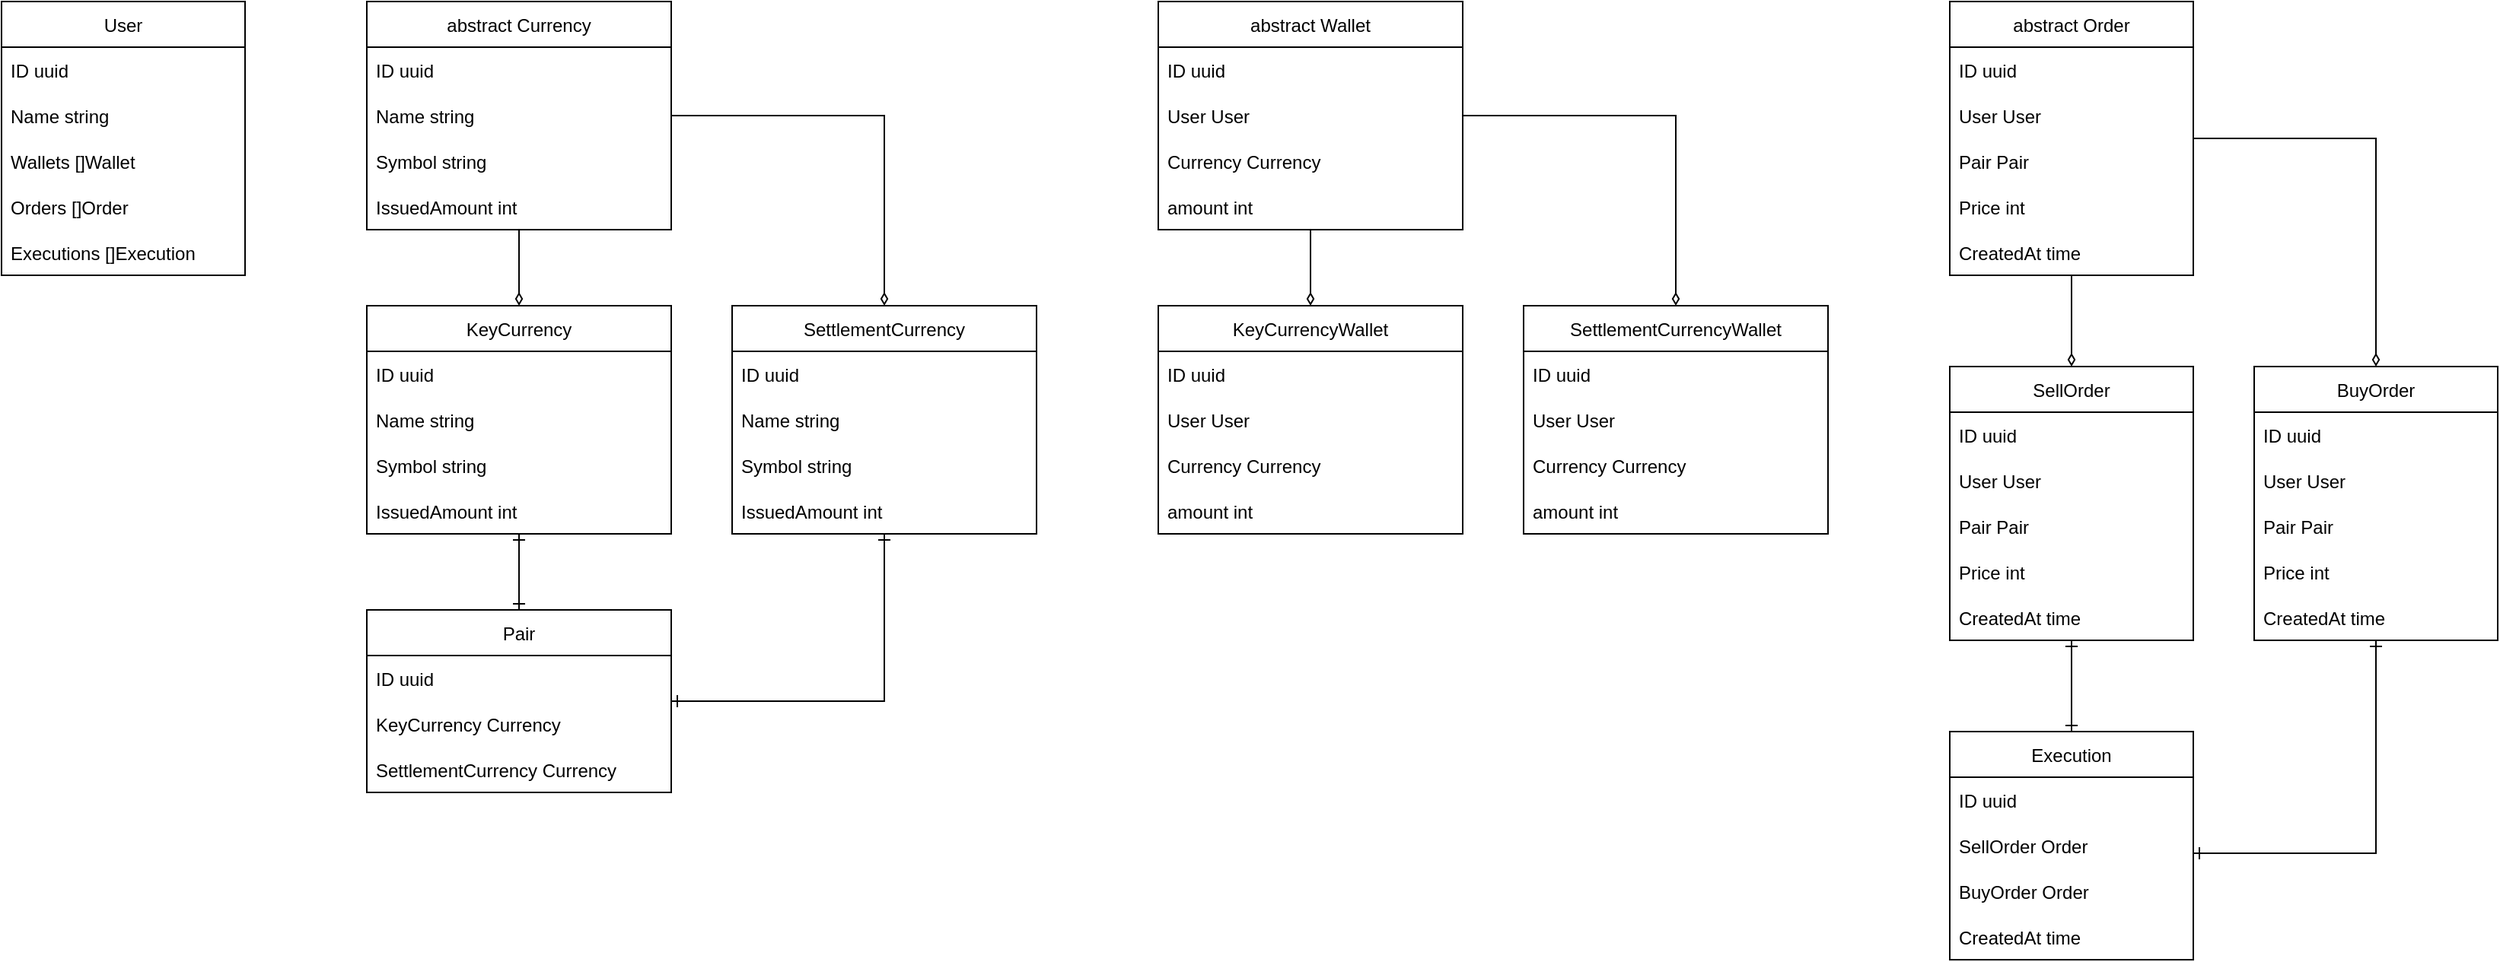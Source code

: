 <mxfile version="19.0.0" type="github">
  <diagram id="ov5CIPRQBfehhfYAwGkh" name="Page-1">
    <mxGraphModel dx="1773" dy="1787" grid="1" gridSize="10" guides="1" tooltips="1" connect="1" arrows="1" fold="1" page="1" pageScale="1" pageWidth="827" pageHeight="1169" math="0" shadow="0">
      <root>
        <mxCell id="0" />
        <mxCell id="1" parent="0" />
        <mxCell id="OzYrmnNyAnNLEYynfJqm-64" style="edgeStyle=orthogonalEdgeStyle;rounded=0;orthogonalLoop=1;jettySize=auto;html=1;entryX=0.5;entryY=0;entryDx=0;entryDy=0;endArrow=diamondThin;endFill=0;" parent="1" source="OzYrmnNyAnNLEYynfJqm-2" target="OzYrmnNyAnNLEYynfJqm-54" edge="1">
          <mxGeometry relative="1" as="geometry" />
        </mxCell>
        <mxCell id="OzYrmnNyAnNLEYynfJqm-65" style="edgeStyle=orthogonalEdgeStyle;rounded=0;orthogonalLoop=1;jettySize=auto;html=1;entryX=0.5;entryY=0;entryDx=0;entryDy=0;endArrow=diamondThin;endFill=0;" parent="1" source="OzYrmnNyAnNLEYynfJqm-2" target="OzYrmnNyAnNLEYynfJqm-59" edge="1">
          <mxGeometry relative="1" as="geometry" />
        </mxCell>
        <mxCell id="OzYrmnNyAnNLEYynfJqm-2" value="abstract Wallet" style="swimlane;fontStyle=0;childLayout=stackLayout;horizontal=1;startSize=30;horizontalStack=0;resizeParent=1;resizeParentMax=0;resizeLast=0;collapsible=1;marginBottom=0;" parent="1" vertex="1">
          <mxGeometry x="520" y="-160" width="200" height="150" as="geometry" />
        </mxCell>
        <mxCell id="OzYrmnNyAnNLEYynfJqm-3" value="ID uuid" style="text;strokeColor=none;fillColor=none;align=left;verticalAlign=middle;spacingLeft=4;spacingRight=4;overflow=hidden;points=[[0,0.5],[1,0.5]];portConstraint=eastwest;rotatable=0;" parent="OzYrmnNyAnNLEYynfJqm-2" vertex="1">
          <mxGeometry y="30" width="200" height="30" as="geometry" />
        </mxCell>
        <mxCell id="OzYrmnNyAnNLEYynfJqm-20" value="User User" style="text;strokeColor=none;fillColor=none;align=left;verticalAlign=middle;spacingLeft=4;spacingRight=4;overflow=hidden;points=[[0,0.5],[1,0.5]];portConstraint=eastwest;rotatable=0;" parent="OzYrmnNyAnNLEYynfJqm-2" vertex="1">
          <mxGeometry y="60" width="200" height="30" as="geometry" />
        </mxCell>
        <mxCell id="OzYrmnNyAnNLEYynfJqm-22" value="Currency Currency" style="text;strokeColor=none;fillColor=none;align=left;verticalAlign=middle;spacingLeft=4;spacingRight=4;overflow=hidden;points=[[0,0.5],[1,0.5]];portConstraint=eastwest;rotatable=0;" parent="OzYrmnNyAnNLEYynfJqm-2" vertex="1">
          <mxGeometry y="90" width="200" height="30" as="geometry" />
        </mxCell>
        <mxCell id="OzYrmnNyAnNLEYynfJqm-42" value="amount int" style="text;strokeColor=none;fillColor=none;align=left;verticalAlign=middle;spacingLeft=4;spacingRight=4;overflow=hidden;points=[[0,0.5],[1,0.5]];portConstraint=eastwest;rotatable=0;" parent="OzYrmnNyAnNLEYynfJqm-2" vertex="1">
          <mxGeometry y="120" width="200" height="30" as="geometry" />
        </mxCell>
        <mxCell id="OzYrmnNyAnNLEYynfJqm-8" value="User" style="swimlane;fontStyle=0;childLayout=stackLayout;horizontal=1;startSize=30;horizontalStack=0;resizeParent=1;resizeParentMax=0;resizeLast=0;collapsible=1;marginBottom=0;" parent="1" vertex="1">
          <mxGeometry x="-240" y="-160" width="160" height="180" as="geometry" />
        </mxCell>
        <mxCell id="OzYrmnNyAnNLEYynfJqm-9" value="ID uuid" style="text;strokeColor=none;fillColor=none;align=left;verticalAlign=middle;spacingLeft=4;spacingRight=4;overflow=hidden;points=[[0,0.5],[1,0.5]];portConstraint=eastwest;rotatable=0;" parent="OzYrmnNyAnNLEYynfJqm-8" vertex="1">
          <mxGeometry y="30" width="160" height="30" as="geometry" />
        </mxCell>
        <mxCell id="OzYrmnNyAnNLEYynfJqm-19" value="Name string" style="text;strokeColor=none;fillColor=none;align=left;verticalAlign=middle;spacingLeft=4;spacingRight=4;overflow=hidden;points=[[0,0.5],[1,0.5]];portConstraint=eastwest;rotatable=0;" parent="OzYrmnNyAnNLEYynfJqm-8" vertex="1">
          <mxGeometry y="60" width="160" height="30" as="geometry" />
        </mxCell>
        <mxCell id="APr2OM0rVR9lsQ95xDab-2" value="Wallets []Wallet" style="text;strokeColor=none;fillColor=none;align=left;verticalAlign=middle;spacingLeft=4;spacingRight=4;overflow=hidden;points=[[0,0.5],[1,0.5]];portConstraint=eastwest;rotatable=0;" parent="OzYrmnNyAnNLEYynfJqm-8" vertex="1">
          <mxGeometry y="90" width="160" height="30" as="geometry" />
        </mxCell>
        <mxCell id="APr2OM0rVR9lsQ95xDab-3" value="Orders []Order" style="text;strokeColor=none;fillColor=none;align=left;verticalAlign=middle;spacingLeft=4;spacingRight=4;overflow=hidden;points=[[0,0.5],[1,0.5]];portConstraint=eastwest;rotatable=0;" parent="OzYrmnNyAnNLEYynfJqm-8" vertex="1">
          <mxGeometry y="120" width="160" height="30" as="geometry" />
        </mxCell>
        <mxCell id="APr2OM0rVR9lsQ95xDab-4" value="Executions []Execution" style="text;strokeColor=none;fillColor=none;align=left;verticalAlign=middle;spacingLeft=4;spacingRight=4;overflow=hidden;points=[[0,0.5],[1,0.5]];portConstraint=eastwest;rotatable=0;" parent="OzYrmnNyAnNLEYynfJqm-8" vertex="1">
          <mxGeometry y="150" width="160" height="30" as="geometry" />
        </mxCell>
        <mxCell id="OzYrmnNyAnNLEYynfJqm-14" value="Pair" style="swimlane;fontStyle=0;childLayout=stackLayout;horizontal=1;startSize=30;horizontalStack=0;resizeParent=1;resizeParentMax=0;resizeLast=0;collapsible=1;marginBottom=0;" parent="1" vertex="1">
          <mxGeometry y="240" width="200" height="120" as="geometry" />
        </mxCell>
        <mxCell id="OzYrmnNyAnNLEYynfJqm-15" value="ID uuid" style="text;strokeColor=none;fillColor=none;align=left;verticalAlign=middle;spacingLeft=4;spacingRight=4;overflow=hidden;points=[[0,0.5],[1,0.5]];portConstraint=eastwest;rotatable=0;" parent="OzYrmnNyAnNLEYynfJqm-14" vertex="1">
          <mxGeometry y="30" width="200" height="30" as="geometry" />
        </mxCell>
        <mxCell id="OzYrmnNyAnNLEYynfJqm-18" value="KeyCurrency Currency" style="text;strokeColor=none;fillColor=none;align=left;verticalAlign=middle;spacingLeft=4;spacingRight=4;overflow=hidden;points=[[0,0.5],[1,0.5]];portConstraint=eastwest;rotatable=0;" parent="OzYrmnNyAnNLEYynfJqm-14" vertex="1">
          <mxGeometry y="60" width="200" height="30" as="geometry" />
        </mxCell>
        <mxCell id="OzYrmnNyAnNLEYynfJqm-36" value="SettlementCurrency Currency" style="text;strokeColor=none;fillColor=none;align=left;verticalAlign=middle;spacingLeft=4;spacingRight=4;overflow=hidden;points=[[0,0.5],[1,0.5]];portConstraint=eastwest;rotatable=0;" parent="OzYrmnNyAnNLEYynfJqm-14" vertex="1">
          <mxGeometry y="90" width="200" height="30" as="geometry" />
        </mxCell>
        <mxCell id="OzYrmnNyAnNLEYynfJqm-24" value="Execution" style="swimlane;fontStyle=0;childLayout=stackLayout;horizontal=1;startSize=30;horizontalStack=0;resizeParent=1;resizeParentMax=0;resizeLast=0;collapsible=1;marginBottom=0;" parent="1" vertex="1">
          <mxGeometry x="1040" y="320" width="160" height="150" as="geometry" />
        </mxCell>
        <mxCell id="OzYrmnNyAnNLEYynfJqm-25" value="ID uuid" style="text;strokeColor=none;fillColor=none;align=left;verticalAlign=middle;spacingLeft=4;spacingRight=4;overflow=hidden;points=[[0,0.5],[1,0.5]];portConstraint=eastwest;rotatable=0;" parent="OzYrmnNyAnNLEYynfJqm-24" vertex="1">
          <mxGeometry y="30" width="160" height="30" as="geometry" />
        </mxCell>
        <mxCell id="OzYrmnNyAnNLEYynfJqm-27" value="SellOrder Order" style="text;strokeColor=none;fillColor=none;align=left;verticalAlign=middle;spacingLeft=4;spacingRight=4;overflow=hidden;points=[[0,0.5],[1,0.5]];portConstraint=eastwest;rotatable=0;" parent="OzYrmnNyAnNLEYynfJqm-24" vertex="1">
          <mxGeometry y="60" width="160" height="30" as="geometry" />
        </mxCell>
        <mxCell id="OzYrmnNyAnNLEYynfJqm-38" value="BuyOrder Order" style="text;strokeColor=none;fillColor=none;align=left;verticalAlign=middle;spacingLeft=4;spacingRight=4;overflow=hidden;points=[[0,0.5],[1,0.5]];portConstraint=eastwest;rotatable=0;" parent="OzYrmnNyAnNLEYynfJqm-24" vertex="1">
          <mxGeometry y="90" width="160" height="30" as="geometry" />
        </mxCell>
        <mxCell id="OzYrmnNyAnNLEYynfJqm-41" value="CreatedAt time" style="text;strokeColor=none;fillColor=none;align=left;verticalAlign=middle;spacingLeft=4;spacingRight=4;overflow=hidden;points=[[0,0.5],[1,0.5]];portConstraint=eastwest;rotatable=0;" parent="OzYrmnNyAnNLEYynfJqm-24" vertex="1">
          <mxGeometry y="120" width="160" height="30" as="geometry" />
        </mxCell>
        <mxCell id="APr2OM0rVR9lsQ95xDab-5" style="edgeStyle=orthogonalEdgeStyle;rounded=0;orthogonalLoop=1;jettySize=auto;html=1;startArrow=ERone;startFill=0;endArrow=ERone;endFill=0;" parent="1" source="OzYrmnNyAnNLEYynfJqm-33" target="OzYrmnNyAnNLEYynfJqm-14" edge="1">
          <mxGeometry relative="1" as="geometry" />
        </mxCell>
        <mxCell id="OzYrmnNyAnNLEYynfJqm-33" value="KeyCurrency" style="swimlane;fontStyle=0;childLayout=stackLayout;horizontal=1;startSize=30;horizontalStack=0;resizeParent=1;resizeParentMax=0;resizeLast=0;collapsible=1;marginBottom=0;" parent="1" vertex="1">
          <mxGeometry y="40" width="200" height="150" as="geometry" />
        </mxCell>
        <mxCell id="OzYrmnNyAnNLEYynfJqm-34" value="ID uuid" style="text;strokeColor=none;fillColor=none;align=left;verticalAlign=middle;spacingLeft=4;spacingRight=4;overflow=hidden;points=[[0,0.5],[1,0.5]];portConstraint=eastwest;rotatable=0;" parent="OzYrmnNyAnNLEYynfJqm-33" vertex="1">
          <mxGeometry y="30" width="200" height="30" as="geometry" />
        </mxCell>
        <mxCell id="OzYrmnNyAnNLEYynfJqm-35" value="Name string" style="text;strokeColor=none;fillColor=none;align=left;verticalAlign=middle;spacingLeft=4;spacingRight=4;overflow=hidden;points=[[0,0.5],[1,0.5]];portConstraint=eastwest;rotatable=0;" parent="OzYrmnNyAnNLEYynfJqm-33" vertex="1">
          <mxGeometry y="60" width="200" height="30" as="geometry" />
        </mxCell>
        <mxCell id="KAZ7RD04Uoq7jPnoghUP-2" value="Symbol string" style="text;strokeColor=none;fillColor=none;align=left;verticalAlign=middle;spacingLeft=4;spacingRight=4;overflow=hidden;points=[[0,0.5],[1,0.5]];portConstraint=eastwest;rotatable=0;" vertex="1" parent="OzYrmnNyAnNLEYynfJqm-33">
          <mxGeometry y="90" width="200" height="30" as="geometry" />
        </mxCell>
        <mxCell id="APr2OM0rVR9lsQ95xDab-7" value="IssuedAmount int" style="text;strokeColor=none;fillColor=none;align=left;verticalAlign=middle;spacingLeft=4;spacingRight=4;overflow=hidden;points=[[0,0.5],[1,0.5]];portConstraint=eastwest;rotatable=0;" parent="OzYrmnNyAnNLEYynfJqm-33" vertex="1">
          <mxGeometry y="120" width="200" height="30" as="geometry" />
        </mxCell>
        <mxCell id="APr2OM0rVR9lsQ95xDab-11" style="edgeStyle=orthogonalEdgeStyle;rounded=0;orthogonalLoop=1;jettySize=auto;html=1;startArrow=ERone;startFill=0;endArrow=ERone;endFill=0;" parent="1" source="OzYrmnNyAnNLEYynfJqm-45" target="OzYrmnNyAnNLEYynfJqm-14" edge="1">
          <mxGeometry relative="1" as="geometry">
            <Array as="points">
              <mxPoint x="340" y="300" />
            </Array>
          </mxGeometry>
        </mxCell>
        <mxCell id="OzYrmnNyAnNLEYynfJqm-45" value="SettlementCurrency" style="swimlane;fontStyle=0;childLayout=stackLayout;horizontal=1;startSize=30;horizontalStack=0;resizeParent=1;resizeParentMax=0;resizeLast=0;collapsible=1;marginBottom=0;" parent="1" vertex="1">
          <mxGeometry x="240" y="40" width="200" height="150" as="geometry" />
        </mxCell>
        <mxCell id="OzYrmnNyAnNLEYynfJqm-46" value="ID uuid" style="text;strokeColor=none;fillColor=none;align=left;verticalAlign=middle;spacingLeft=4;spacingRight=4;overflow=hidden;points=[[0,0.5],[1,0.5]];portConstraint=eastwest;rotatable=0;" parent="OzYrmnNyAnNLEYynfJqm-45" vertex="1">
          <mxGeometry y="30" width="200" height="30" as="geometry" />
        </mxCell>
        <mxCell id="OzYrmnNyAnNLEYynfJqm-47" value="Name string" style="text;strokeColor=none;fillColor=none;align=left;verticalAlign=middle;spacingLeft=4;spacingRight=4;overflow=hidden;points=[[0,0.5],[1,0.5]];portConstraint=eastwest;rotatable=0;" parent="OzYrmnNyAnNLEYynfJqm-45" vertex="1">
          <mxGeometry y="60" width="200" height="30" as="geometry" />
        </mxCell>
        <mxCell id="KAZ7RD04Uoq7jPnoghUP-3" value="Symbol string" style="text;strokeColor=none;fillColor=none;align=left;verticalAlign=middle;spacingLeft=4;spacingRight=4;overflow=hidden;points=[[0,0.5],[1,0.5]];portConstraint=eastwest;rotatable=0;" vertex="1" parent="OzYrmnNyAnNLEYynfJqm-45">
          <mxGeometry y="90" width="200" height="30" as="geometry" />
        </mxCell>
        <mxCell id="APr2OM0rVR9lsQ95xDab-8" value="IssuedAmount int" style="text;strokeColor=none;fillColor=none;align=left;verticalAlign=middle;spacingLeft=4;spacingRight=4;overflow=hidden;points=[[0,0.5],[1,0.5]];portConstraint=eastwest;rotatable=0;" parent="OzYrmnNyAnNLEYynfJqm-45" vertex="1">
          <mxGeometry y="120" width="200" height="30" as="geometry" />
        </mxCell>
        <mxCell id="OzYrmnNyAnNLEYynfJqm-51" style="edgeStyle=orthogonalEdgeStyle;rounded=0;orthogonalLoop=1;jettySize=auto;html=1;entryX=0.5;entryY=0;entryDx=0;entryDy=0;endArrow=diamondThin;endFill=0;" parent="1" source="OzYrmnNyAnNLEYynfJqm-48" target="OzYrmnNyAnNLEYynfJqm-33" edge="1">
          <mxGeometry relative="1" as="geometry" />
        </mxCell>
        <mxCell id="OzYrmnNyAnNLEYynfJqm-52" style="edgeStyle=orthogonalEdgeStyle;rounded=0;orthogonalLoop=1;jettySize=auto;html=1;entryX=0.5;entryY=0;entryDx=0;entryDy=0;endArrow=diamondThin;endFill=0;" parent="1" source="OzYrmnNyAnNLEYynfJqm-48" target="OzYrmnNyAnNLEYynfJqm-45" edge="1">
          <mxGeometry relative="1" as="geometry" />
        </mxCell>
        <mxCell id="OzYrmnNyAnNLEYynfJqm-48" value="abstract Currency" style="swimlane;fontStyle=0;childLayout=stackLayout;horizontal=1;startSize=30;horizontalStack=0;resizeParent=1;resizeParentMax=0;resizeLast=0;collapsible=1;marginBottom=0;" parent="1" vertex="1">
          <mxGeometry y="-160" width="200" height="150" as="geometry" />
        </mxCell>
        <mxCell id="OzYrmnNyAnNLEYynfJqm-49" value="ID uuid" style="text;strokeColor=none;fillColor=none;align=left;verticalAlign=middle;spacingLeft=4;spacingRight=4;overflow=hidden;points=[[0,0.5],[1,0.5]];portConstraint=eastwest;rotatable=0;" parent="OzYrmnNyAnNLEYynfJqm-48" vertex="1">
          <mxGeometry y="30" width="200" height="30" as="geometry" />
        </mxCell>
        <mxCell id="OzYrmnNyAnNLEYynfJqm-50" value="Name string" style="text;strokeColor=none;fillColor=none;align=left;verticalAlign=middle;spacingLeft=4;spacingRight=4;overflow=hidden;points=[[0,0.5],[1,0.5]];portConstraint=eastwest;rotatable=0;" parent="OzYrmnNyAnNLEYynfJqm-48" vertex="1">
          <mxGeometry y="60" width="200" height="30" as="geometry" />
        </mxCell>
        <mxCell id="KAZ7RD04Uoq7jPnoghUP-1" value="Symbol string" style="text;strokeColor=none;fillColor=none;align=left;verticalAlign=middle;spacingLeft=4;spacingRight=4;overflow=hidden;points=[[0,0.5],[1,0.5]];portConstraint=eastwest;rotatable=0;" vertex="1" parent="OzYrmnNyAnNLEYynfJqm-48">
          <mxGeometry y="90" width="200" height="30" as="geometry" />
        </mxCell>
        <mxCell id="APr2OM0rVR9lsQ95xDab-1" value="IssuedAmount int" style="text;strokeColor=none;fillColor=none;align=left;verticalAlign=middle;spacingLeft=4;spacingRight=4;overflow=hidden;points=[[0,0.5],[1,0.5]];portConstraint=eastwest;rotatable=0;" parent="OzYrmnNyAnNLEYynfJqm-48" vertex="1">
          <mxGeometry y="120" width="200" height="30" as="geometry" />
        </mxCell>
        <mxCell id="OzYrmnNyAnNLEYynfJqm-54" value="KeyCurrencyWallet" style="swimlane;fontStyle=0;childLayout=stackLayout;horizontal=1;startSize=30;horizontalStack=0;resizeParent=1;resizeParentMax=0;resizeLast=0;collapsible=1;marginBottom=0;" parent="1" vertex="1">
          <mxGeometry x="520" y="40" width="200" height="150" as="geometry" />
        </mxCell>
        <mxCell id="OzYrmnNyAnNLEYynfJqm-55" value="ID uuid" style="text;strokeColor=none;fillColor=none;align=left;verticalAlign=middle;spacingLeft=4;spacingRight=4;overflow=hidden;points=[[0,0.5],[1,0.5]];portConstraint=eastwest;rotatable=0;" parent="OzYrmnNyAnNLEYynfJqm-54" vertex="1">
          <mxGeometry y="30" width="200" height="30" as="geometry" />
        </mxCell>
        <mxCell id="OzYrmnNyAnNLEYynfJqm-56" value="User User" style="text;strokeColor=none;fillColor=none;align=left;verticalAlign=middle;spacingLeft=4;spacingRight=4;overflow=hidden;points=[[0,0.5],[1,0.5]];portConstraint=eastwest;rotatable=0;" parent="OzYrmnNyAnNLEYynfJqm-54" vertex="1">
          <mxGeometry y="60" width="200" height="30" as="geometry" />
        </mxCell>
        <mxCell id="OzYrmnNyAnNLEYynfJqm-57" value="Currency Currency" style="text;strokeColor=none;fillColor=none;align=left;verticalAlign=middle;spacingLeft=4;spacingRight=4;overflow=hidden;points=[[0,0.5],[1,0.5]];portConstraint=eastwest;rotatable=0;" parent="OzYrmnNyAnNLEYynfJqm-54" vertex="1">
          <mxGeometry y="90" width="200" height="30" as="geometry" />
        </mxCell>
        <mxCell id="OzYrmnNyAnNLEYynfJqm-58" value="amount int" style="text;strokeColor=none;fillColor=none;align=left;verticalAlign=middle;spacingLeft=4;spacingRight=4;overflow=hidden;points=[[0,0.5],[1,0.5]];portConstraint=eastwest;rotatable=0;" parent="OzYrmnNyAnNLEYynfJqm-54" vertex="1">
          <mxGeometry y="120" width="200" height="30" as="geometry" />
        </mxCell>
        <mxCell id="OzYrmnNyAnNLEYynfJqm-59" value="SettlementCurrencyWallet" style="swimlane;fontStyle=0;childLayout=stackLayout;horizontal=1;startSize=30;horizontalStack=0;resizeParent=1;resizeParentMax=0;resizeLast=0;collapsible=1;marginBottom=0;" parent="1" vertex="1">
          <mxGeometry x="760" y="40" width="200" height="150" as="geometry" />
        </mxCell>
        <mxCell id="OzYrmnNyAnNLEYynfJqm-60" value="ID uuid" style="text;strokeColor=none;fillColor=none;align=left;verticalAlign=middle;spacingLeft=4;spacingRight=4;overflow=hidden;points=[[0,0.5],[1,0.5]];portConstraint=eastwest;rotatable=0;" parent="OzYrmnNyAnNLEYynfJqm-59" vertex="1">
          <mxGeometry y="30" width="200" height="30" as="geometry" />
        </mxCell>
        <mxCell id="OzYrmnNyAnNLEYynfJqm-61" value="User User" style="text;strokeColor=none;fillColor=none;align=left;verticalAlign=middle;spacingLeft=4;spacingRight=4;overflow=hidden;points=[[0,0.5],[1,0.5]];portConstraint=eastwest;rotatable=0;" parent="OzYrmnNyAnNLEYynfJqm-59" vertex="1">
          <mxGeometry y="60" width="200" height="30" as="geometry" />
        </mxCell>
        <mxCell id="OzYrmnNyAnNLEYynfJqm-62" value="Currency Currency" style="text;strokeColor=none;fillColor=none;align=left;verticalAlign=middle;spacingLeft=4;spacingRight=4;overflow=hidden;points=[[0,0.5],[1,0.5]];portConstraint=eastwest;rotatable=0;" parent="OzYrmnNyAnNLEYynfJqm-59" vertex="1">
          <mxGeometry y="90" width="200" height="30" as="geometry" />
        </mxCell>
        <mxCell id="OzYrmnNyAnNLEYynfJqm-63" value="amount int" style="text;strokeColor=none;fillColor=none;align=left;verticalAlign=middle;spacingLeft=4;spacingRight=4;overflow=hidden;points=[[0,0.5],[1,0.5]];portConstraint=eastwest;rotatable=0;" parent="OzYrmnNyAnNLEYynfJqm-59" vertex="1">
          <mxGeometry y="120" width="200" height="30" as="geometry" />
        </mxCell>
        <mxCell id="OzYrmnNyAnNLEYynfJqm-84" style="edgeStyle=orthogonalEdgeStyle;rounded=0;orthogonalLoop=1;jettySize=auto;html=1;entryX=0.5;entryY=0;entryDx=0;entryDy=0;endArrow=diamondThin;endFill=0;" parent="1" source="OzYrmnNyAnNLEYynfJqm-66" target="OzYrmnNyAnNLEYynfJqm-72" edge="1">
          <mxGeometry relative="1" as="geometry" />
        </mxCell>
        <mxCell id="OzYrmnNyAnNLEYynfJqm-85" style="edgeStyle=orthogonalEdgeStyle;rounded=0;orthogonalLoop=1;jettySize=auto;html=1;entryX=0.5;entryY=0;entryDx=0;entryDy=0;endArrow=diamondThin;endFill=0;" parent="1" source="OzYrmnNyAnNLEYynfJqm-66" target="OzYrmnNyAnNLEYynfJqm-78" edge="1">
          <mxGeometry relative="1" as="geometry" />
        </mxCell>
        <mxCell id="OzYrmnNyAnNLEYynfJqm-66" value="abstract Order" style="swimlane;fontStyle=0;childLayout=stackLayout;horizontal=1;startSize=30;horizontalStack=0;resizeParent=1;resizeParentMax=0;resizeLast=0;collapsible=1;marginBottom=0;" parent="1" vertex="1">
          <mxGeometry x="1040" y="-160" width="160" height="180" as="geometry" />
        </mxCell>
        <mxCell id="OzYrmnNyAnNLEYynfJqm-67" value="ID uuid" style="text;strokeColor=none;fillColor=none;align=left;verticalAlign=middle;spacingLeft=4;spacingRight=4;overflow=hidden;points=[[0,0.5],[1,0.5]];portConstraint=eastwest;rotatable=0;" parent="OzYrmnNyAnNLEYynfJqm-66" vertex="1">
          <mxGeometry y="30" width="160" height="30" as="geometry" />
        </mxCell>
        <mxCell id="OzYrmnNyAnNLEYynfJqm-68" value="User User" style="text;strokeColor=none;fillColor=none;align=left;verticalAlign=middle;spacingLeft=4;spacingRight=4;overflow=hidden;points=[[0,0.5],[1,0.5]];portConstraint=eastwest;rotatable=0;" parent="OzYrmnNyAnNLEYynfJqm-66" vertex="1">
          <mxGeometry y="60" width="160" height="30" as="geometry" />
        </mxCell>
        <mxCell id="OzYrmnNyAnNLEYynfJqm-69" value="Pair Pair" style="text;strokeColor=none;fillColor=none;align=left;verticalAlign=middle;spacingLeft=4;spacingRight=4;overflow=hidden;points=[[0,0.5],[1,0.5]];portConstraint=eastwest;rotatable=0;" parent="OzYrmnNyAnNLEYynfJqm-66" vertex="1">
          <mxGeometry y="90" width="160" height="30" as="geometry" />
        </mxCell>
        <mxCell id="OzYrmnNyAnNLEYynfJqm-70" value="Price int" style="text;strokeColor=none;fillColor=none;align=left;verticalAlign=middle;spacingLeft=4;spacingRight=4;overflow=hidden;points=[[0,0.5],[1,0.5]];portConstraint=eastwest;rotatable=0;" parent="OzYrmnNyAnNLEYynfJqm-66" vertex="1">
          <mxGeometry y="120" width="160" height="30" as="geometry" />
        </mxCell>
        <mxCell id="OzYrmnNyAnNLEYynfJqm-71" value="CreatedAt time" style="text;strokeColor=none;fillColor=none;align=left;verticalAlign=middle;spacingLeft=4;spacingRight=4;overflow=hidden;points=[[0,0.5],[1,0.5]];portConstraint=eastwest;rotatable=0;" parent="OzYrmnNyAnNLEYynfJqm-66" vertex="1">
          <mxGeometry y="150" width="160" height="30" as="geometry" />
        </mxCell>
        <mxCell id="APr2OM0rVR9lsQ95xDab-9" style="edgeStyle=orthogonalEdgeStyle;rounded=0;orthogonalLoop=1;jettySize=auto;html=1;entryX=0.5;entryY=0;entryDx=0;entryDy=0;startArrow=ERone;startFill=0;endArrow=ERone;endFill=0;" parent="1" source="OzYrmnNyAnNLEYynfJqm-72" target="OzYrmnNyAnNLEYynfJqm-24" edge="1">
          <mxGeometry relative="1" as="geometry" />
        </mxCell>
        <mxCell id="OzYrmnNyAnNLEYynfJqm-72" value="SellOrder" style="swimlane;fontStyle=0;childLayout=stackLayout;horizontal=1;startSize=30;horizontalStack=0;resizeParent=1;resizeParentMax=0;resizeLast=0;collapsible=1;marginBottom=0;" parent="1" vertex="1">
          <mxGeometry x="1040" y="80" width="160" height="180" as="geometry" />
        </mxCell>
        <mxCell id="OzYrmnNyAnNLEYynfJqm-73" value="ID uuid" style="text;strokeColor=none;fillColor=none;align=left;verticalAlign=middle;spacingLeft=4;spacingRight=4;overflow=hidden;points=[[0,0.5],[1,0.5]];portConstraint=eastwest;rotatable=0;" parent="OzYrmnNyAnNLEYynfJqm-72" vertex="1">
          <mxGeometry y="30" width="160" height="30" as="geometry" />
        </mxCell>
        <mxCell id="OzYrmnNyAnNLEYynfJqm-74" value="User User" style="text;strokeColor=none;fillColor=none;align=left;verticalAlign=middle;spacingLeft=4;spacingRight=4;overflow=hidden;points=[[0,0.5],[1,0.5]];portConstraint=eastwest;rotatable=0;" parent="OzYrmnNyAnNLEYynfJqm-72" vertex="1">
          <mxGeometry y="60" width="160" height="30" as="geometry" />
        </mxCell>
        <mxCell id="OzYrmnNyAnNLEYynfJqm-75" value="Pair Pair" style="text;strokeColor=none;fillColor=none;align=left;verticalAlign=middle;spacingLeft=4;spacingRight=4;overflow=hidden;points=[[0,0.5],[1,0.5]];portConstraint=eastwest;rotatable=0;" parent="OzYrmnNyAnNLEYynfJqm-72" vertex="1">
          <mxGeometry y="90" width="160" height="30" as="geometry" />
        </mxCell>
        <mxCell id="OzYrmnNyAnNLEYynfJqm-76" value="Price int" style="text;strokeColor=none;fillColor=none;align=left;verticalAlign=middle;spacingLeft=4;spacingRight=4;overflow=hidden;points=[[0,0.5],[1,0.5]];portConstraint=eastwest;rotatable=0;" parent="OzYrmnNyAnNLEYynfJqm-72" vertex="1">
          <mxGeometry y="120" width="160" height="30" as="geometry" />
        </mxCell>
        <mxCell id="OzYrmnNyAnNLEYynfJqm-77" value="CreatedAt time" style="text;strokeColor=none;fillColor=none;align=left;verticalAlign=middle;spacingLeft=4;spacingRight=4;overflow=hidden;points=[[0,0.5],[1,0.5]];portConstraint=eastwest;rotatable=0;" parent="OzYrmnNyAnNLEYynfJqm-72" vertex="1">
          <mxGeometry y="150" width="160" height="30" as="geometry" />
        </mxCell>
        <mxCell id="APr2OM0rVR9lsQ95xDab-10" style="edgeStyle=orthogonalEdgeStyle;rounded=0;orthogonalLoop=1;jettySize=auto;html=1;endArrow=ERone;endFill=0;startArrow=ERone;startFill=0;" parent="1" source="OzYrmnNyAnNLEYynfJqm-78" target="OzYrmnNyAnNLEYynfJqm-24" edge="1">
          <mxGeometry relative="1" as="geometry">
            <Array as="points">
              <mxPoint x="1320" y="400" />
            </Array>
          </mxGeometry>
        </mxCell>
        <mxCell id="OzYrmnNyAnNLEYynfJqm-78" value="BuyOrder" style="swimlane;fontStyle=0;childLayout=stackLayout;horizontal=1;startSize=30;horizontalStack=0;resizeParent=1;resizeParentMax=0;resizeLast=0;collapsible=1;marginBottom=0;" parent="1" vertex="1">
          <mxGeometry x="1240" y="80" width="160" height="180" as="geometry" />
        </mxCell>
        <mxCell id="OzYrmnNyAnNLEYynfJqm-79" value="ID uuid" style="text;strokeColor=none;fillColor=none;align=left;verticalAlign=middle;spacingLeft=4;spacingRight=4;overflow=hidden;points=[[0,0.5],[1,0.5]];portConstraint=eastwest;rotatable=0;" parent="OzYrmnNyAnNLEYynfJqm-78" vertex="1">
          <mxGeometry y="30" width="160" height="30" as="geometry" />
        </mxCell>
        <mxCell id="OzYrmnNyAnNLEYynfJqm-80" value="User User" style="text;strokeColor=none;fillColor=none;align=left;verticalAlign=middle;spacingLeft=4;spacingRight=4;overflow=hidden;points=[[0,0.5],[1,0.5]];portConstraint=eastwest;rotatable=0;" parent="OzYrmnNyAnNLEYynfJqm-78" vertex="1">
          <mxGeometry y="60" width="160" height="30" as="geometry" />
        </mxCell>
        <mxCell id="OzYrmnNyAnNLEYynfJqm-81" value="Pair Pair" style="text;strokeColor=none;fillColor=none;align=left;verticalAlign=middle;spacingLeft=4;spacingRight=4;overflow=hidden;points=[[0,0.5],[1,0.5]];portConstraint=eastwest;rotatable=0;" parent="OzYrmnNyAnNLEYynfJqm-78" vertex="1">
          <mxGeometry y="90" width="160" height="30" as="geometry" />
        </mxCell>
        <mxCell id="OzYrmnNyAnNLEYynfJqm-82" value="Price int" style="text;strokeColor=none;fillColor=none;align=left;verticalAlign=middle;spacingLeft=4;spacingRight=4;overflow=hidden;points=[[0,0.5],[1,0.5]];portConstraint=eastwest;rotatable=0;" parent="OzYrmnNyAnNLEYynfJqm-78" vertex="1">
          <mxGeometry y="120" width="160" height="30" as="geometry" />
        </mxCell>
        <mxCell id="OzYrmnNyAnNLEYynfJqm-83" value="CreatedAt time" style="text;strokeColor=none;fillColor=none;align=left;verticalAlign=middle;spacingLeft=4;spacingRight=4;overflow=hidden;points=[[0,0.5],[1,0.5]];portConstraint=eastwest;rotatable=0;" parent="OzYrmnNyAnNLEYynfJqm-78" vertex="1">
          <mxGeometry y="150" width="160" height="30" as="geometry" />
        </mxCell>
      </root>
    </mxGraphModel>
  </diagram>
</mxfile>
